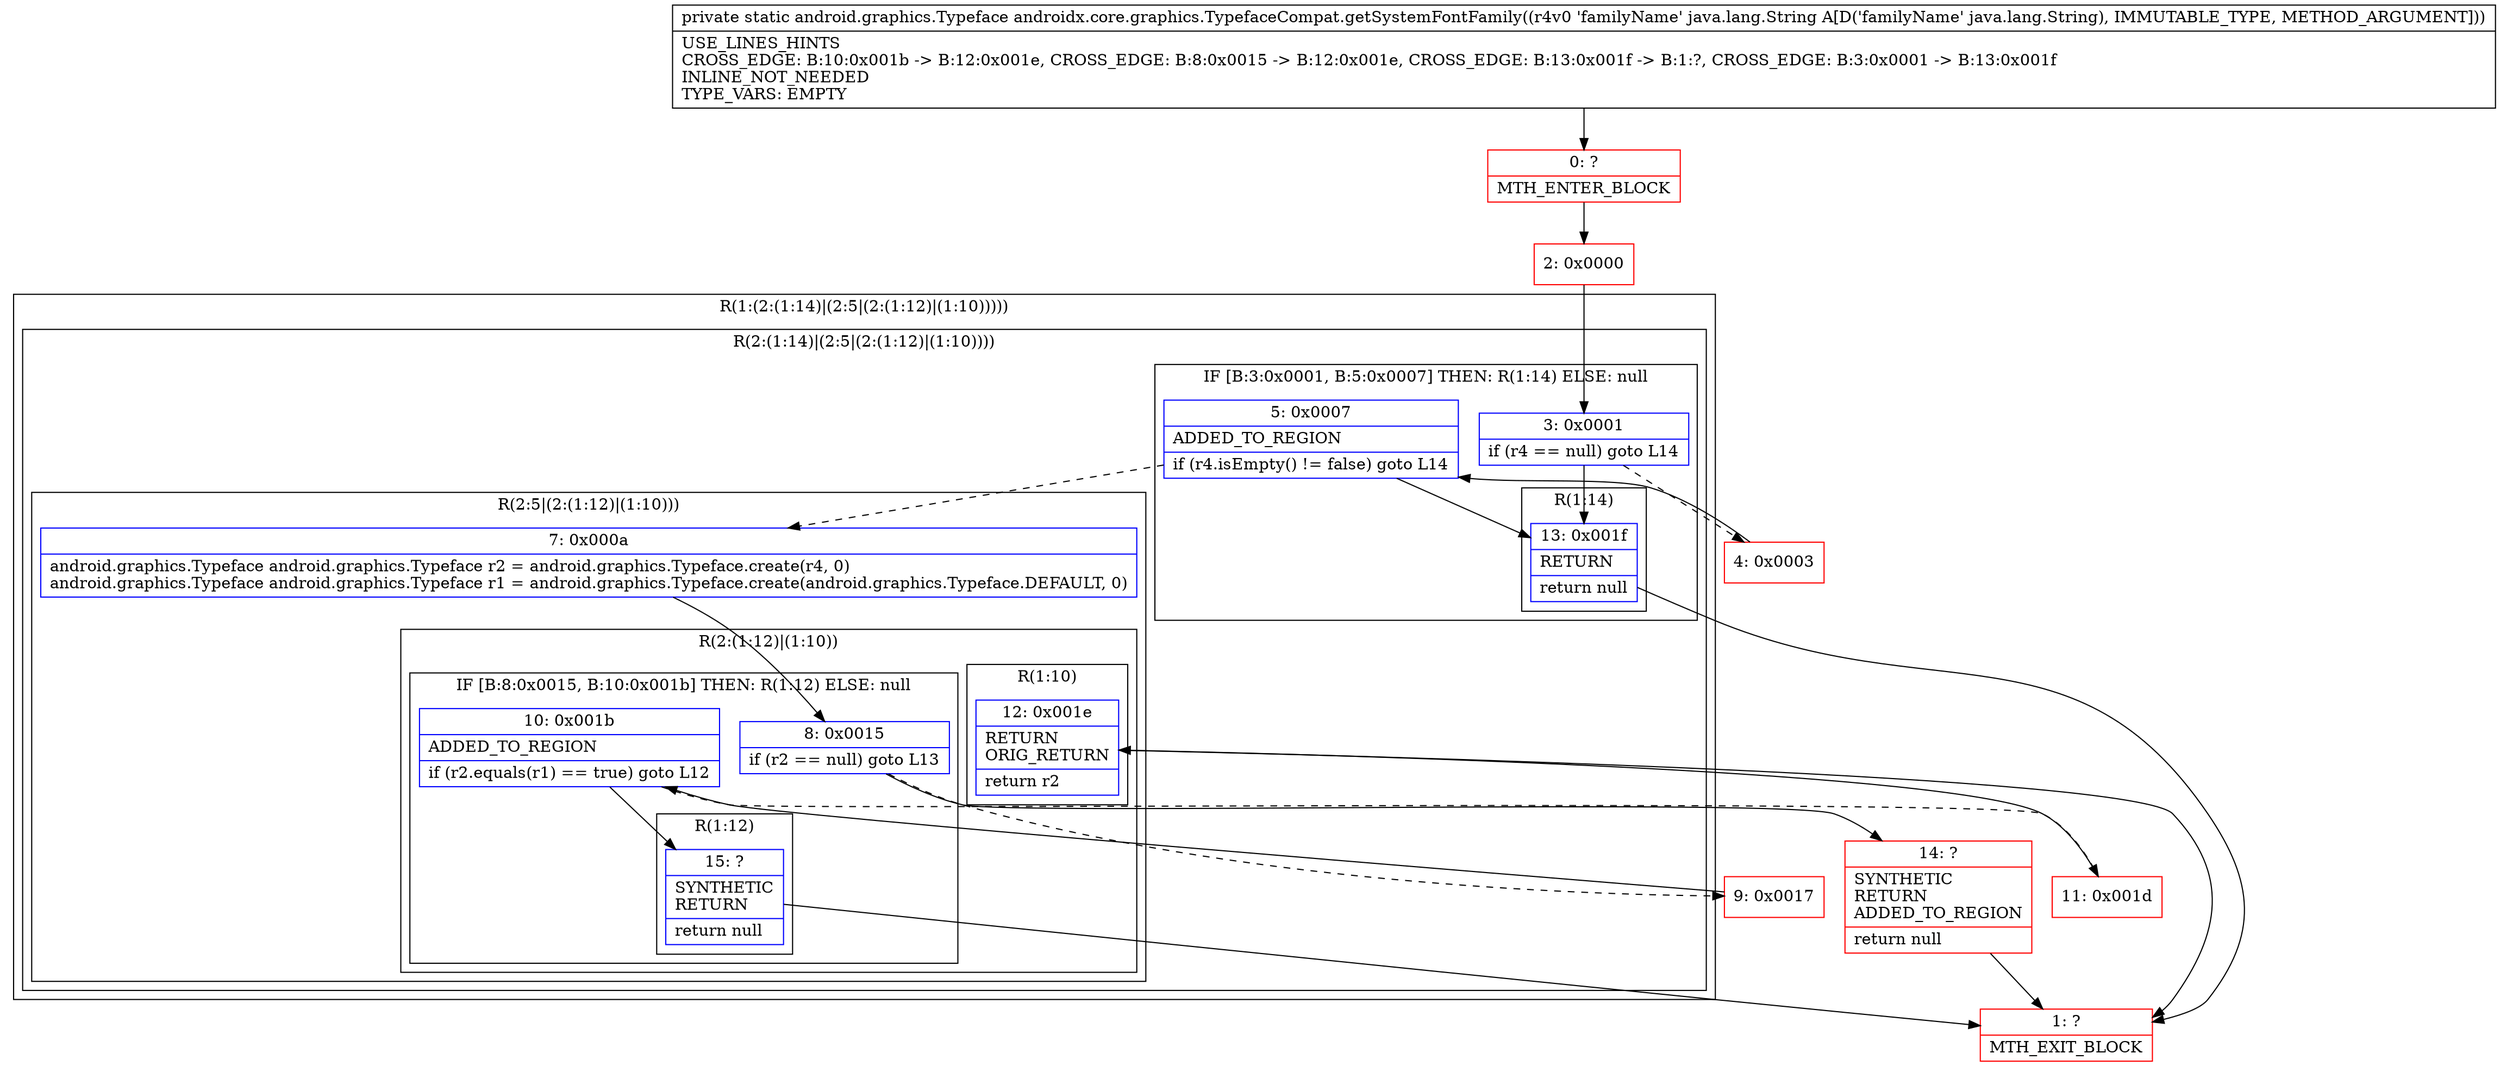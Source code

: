 digraph "CFG forandroidx.core.graphics.TypefaceCompat.getSystemFontFamily(Ljava\/lang\/String;)Landroid\/graphics\/Typeface;" {
subgraph cluster_Region_618586231 {
label = "R(1:(2:(1:14)|(2:5|(2:(1:12)|(1:10)))))";
node [shape=record,color=blue];
subgraph cluster_Region_781185573 {
label = "R(2:(1:14)|(2:5|(2:(1:12)|(1:10))))";
node [shape=record,color=blue];
subgraph cluster_IfRegion_2107955643 {
label = "IF [B:3:0x0001, B:5:0x0007] THEN: R(1:14) ELSE: null";
node [shape=record,color=blue];
Node_3 [shape=record,label="{3\:\ 0x0001|if (r4 == null) goto L14\l}"];
Node_5 [shape=record,label="{5\:\ 0x0007|ADDED_TO_REGION\l|if (r4.isEmpty() != false) goto L14\l}"];
subgraph cluster_Region_2099293899 {
label = "R(1:14)";
node [shape=record,color=blue];
Node_13 [shape=record,label="{13\:\ 0x001f|RETURN\l|return null\l}"];
}
}
subgraph cluster_Region_548590238 {
label = "R(2:5|(2:(1:12)|(1:10)))";
node [shape=record,color=blue];
Node_7 [shape=record,label="{7\:\ 0x000a|android.graphics.Typeface android.graphics.Typeface r2 = android.graphics.Typeface.create(r4, 0)\landroid.graphics.Typeface android.graphics.Typeface r1 = android.graphics.Typeface.create(android.graphics.Typeface.DEFAULT, 0)\l}"];
subgraph cluster_Region_783168576 {
label = "R(2:(1:12)|(1:10))";
node [shape=record,color=blue];
subgraph cluster_IfRegion_1484334462 {
label = "IF [B:8:0x0015, B:10:0x001b] THEN: R(1:12) ELSE: null";
node [shape=record,color=blue];
Node_8 [shape=record,label="{8\:\ 0x0015|if (r2 == null) goto L13\l}"];
Node_10 [shape=record,label="{10\:\ 0x001b|ADDED_TO_REGION\l|if (r2.equals(r1) == true) goto L12\l}"];
subgraph cluster_Region_2145510762 {
label = "R(1:12)";
node [shape=record,color=blue];
Node_15 [shape=record,label="{15\:\ ?|SYNTHETIC\lRETURN\l|return null\l}"];
}
}
subgraph cluster_Region_618813243 {
label = "R(1:10)";
node [shape=record,color=blue];
Node_12 [shape=record,label="{12\:\ 0x001e|RETURN\lORIG_RETURN\l|return r2\l}"];
}
}
}
}
}
Node_0 [shape=record,color=red,label="{0\:\ ?|MTH_ENTER_BLOCK\l}"];
Node_2 [shape=record,color=red,label="{2\:\ 0x0000}"];
Node_4 [shape=record,color=red,label="{4\:\ 0x0003}"];
Node_9 [shape=record,color=red,label="{9\:\ 0x0017}"];
Node_11 [shape=record,color=red,label="{11\:\ 0x001d}"];
Node_1 [shape=record,color=red,label="{1\:\ ?|MTH_EXIT_BLOCK\l}"];
Node_14 [shape=record,color=red,label="{14\:\ ?|SYNTHETIC\lRETURN\lADDED_TO_REGION\l|return null\l}"];
MethodNode[shape=record,label="{private static android.graphics.Typeface androidx.core.graphics.TypefaceCompat.getSystemFontFamily((r4v0 'familyName' java.lang.String A[D('familyName' java.lang.String), IMMUTABLE_TYPE, METHOD_ARGUMENT]))  | USE_LINES_HINTS\lCROSS_EDGE: B:10:0x001b \-\> B:12:0x001e, CROSS_EDGE: B:8:0x0015 \-\> B:12:0x001e, CROSS_EDGE: B:13:0x001f \-\> B:1:?, CROSS_EDGE: B:3:0x0001 \-\> B:13:0x001f\lINLINE_NOT_NEEDED\lTYPE_VARS: EMPTY\l}"];
MethodNode -> Node_0;Node_3 -> Node_4[style=dashed];
Node_3 -> Node_13;
Node_5 -> Node_7[style=dashed];
Node_5 -> Node_13;
Node_13 -> Node_1;
Node_7 -> Node_8;
Node_8 -> Node_9[style=dashed];
Node_8 -> Node_14;
Node_10 -> Node_11[style=dashed];
Node_10 -> Node_15;
Node_15 -> Node_1;
Node_12 -> Node_1;
Node_0 -> Node_2;
Node_2 -> Node_3;
Node_4 -> Node_5;
Node_9 -> Node_10;
Node_11 -> Node_12;
Node_14 -> Node_1;
}

